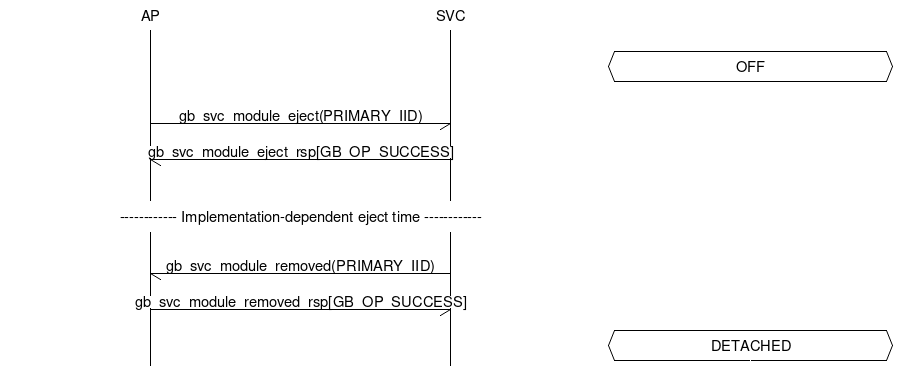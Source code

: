 # MSC for Module Eject Procedure

msc {
  hscale = "1.5", arcgradient = "0";

  AP, SVC, Comments [ linecolor = "white", textcolor = "white" ];

  |||;
  Comments abox Comments [ label = "OFF" ];
  |||;
  AP->SVC [ label = "gb_svc_module_eject(PRIMARY_IID)" ];
  SVC->AP [ label = "gb_svc_module_eject_rsp[GB_OP_SUCCESS]" ];
  |||;
  AP box SVC [ label = "------------ Implementation-dependent eject time
  ------------", linecolor = "white" ];
  |||;
  SVC->AP [ label = "gb_svc_module_removed(PRIMARY_IID)" ];
  AP->SVC [ label = "gb_svc_module_removed_rsp[GB_OP_SUCCESS]" ];
  Comments abox Comments [ label = "DETACHED" ];
}
